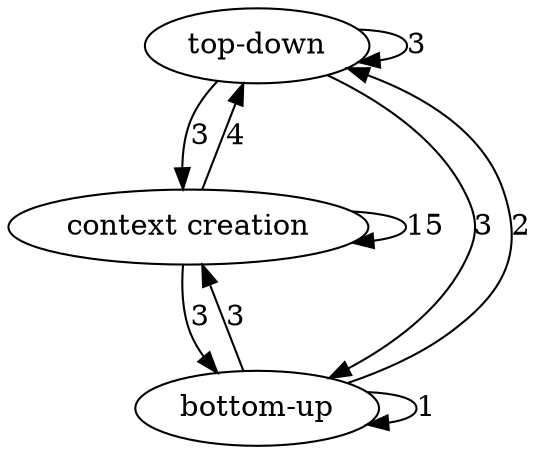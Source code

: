 digraph  {
"top-down";
"context creation";
"bottom-up";
"top-down" -> "top-down"  [weight=3, label=3];
"top-down" -> "context creation"  [weight=3, label=3];
"top-down" -> "bottom-up"  [weight=3, label=3];
"context creation" -> "top-down"  [weight=4, label=4];
"context creation" -> "context creation"  [weight=15, label=15];
"context creation" -> "bottom-up"  [weight=3, label=3];
"bottom-up" -> "top-down"  [weight=2, label=2];
"bottom-up" -> "context creation"  [weight=3, label=3];
"bottom-up" -> "bottom-up"  [weight=1, label=1];
}

